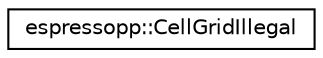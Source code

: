 digraph G
{
  edge [fontname="Helvetica",fontsize="10",labelfontname="Helvetica",labelfontsize="10"];
  node [fontname="Helvetica",fontsize="10",shape=record];
  rankdir="LR";
  Node1 [label="espressopp::CellGridIllegal",height=0.2,width=0.4,color="black", fillcolor="white", style="filled",URL="$classespressopp_1_1CellGridIllegal.html"];
}
